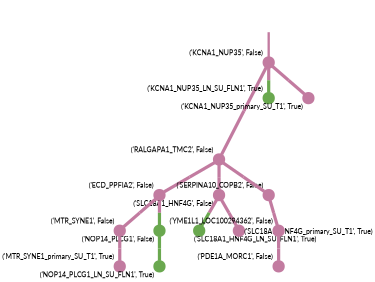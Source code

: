 strict digraph  {
graph[splines=false]; nodesep=0.7; rankdir=TB; ranksep=0.6; forcelabels=true; dpi=600; size=2.5;
0 [color="#c27ba0ff", fillcolor="#c27ba0ff", fixedsize=true, fontname=Lato, fontsize="12pt", height="0.25", label="", penwidth=3, shape=circle, style=filled, xlabel="('KCNA1_NUP35', False)"];
1 [color="#c27ba0ff", fillcolor="#c27ba0ff", fixedsize=true, fontname=Lato, fontsize="12pt", height="0.25", label="", penwidth=3, shape=circle, style=filled, xlabel="('RALGAPA1_TMC2', False)"];
9 [color="#6aa84fff", fillcolor="#6aa84fff", fixedsize=true, fontname=Lato, fontsize="12pt", height="0.25", label="", penwidth=3, shape=circle, style=filled, xlabel="('KCNA1_NUP35_LN_SU_FLN1', True)"];
12 [color="#c27ba0ff", fillcolor="#c27ba0ff", fixedsize=true, fontname=Lato, fontsize="12pt", height="0.25", label="", penwidth=3, shape=circle, style=filled, xlabel="('KCNA1_NUP35_primary_SU_T1', True)"];
5 [color="#c27ba0ff", fillcolor="#c27ba0ff", fixedsize=true, fontname=Lato, fontsize="12pt", height="0.25", label="", penwidth=3, shape=circle, style=filled, xlabel="('ECD_PPFIA2', False)"];
7 [color="#c27ba0ff", fillcolor="#c27ba0ff", fixedsize=true, fontname=Lato, fontsize="12pt", height="0.25", label="", penwidth=3, shape=circle, style=filled, xlabel="('SLC18A1_HNF4G', False)"];
8 [color="#c27ba0ff", fillcolor="#c27ba0ff", fixedsize=true, fontname=Lato, fontsize="12pt", height="0.25", label="", penwidth=3, shape=circle, style=filled, xlabel="('SERPINA10_COPB2', False)"];
3 [color="#c27ba0ff", fillcolor="#c27ba0ff", fixedsize=true, fontname=Lato, fontsize="12pt", height="0.25", label="", penwidth=3, shape=circle, style=filled, xlabel="('MTR_SYNE1', False)"];
13 [color="#c27ba0ff", fillcolor="#c27ba0ff", fixedsize=true, fontname=Lato, fontsize="12pt", height="0.25", label="", penwidth=3, shape=circle, style=filled, xlabel="('MTR_SYNE1_primary_SU_T1', True)"];
4 [color="#6aa84fff", fillcolor="#6aa84fff", fixedsize=true, fontname=Lato, fontsize="12pt", height="0.25", label="", penwidth=3, shape=circle, style=filled, xlabel="('NOP14_PLCG1', False)"];
10 [color="#6aa84fff", fillcolor="#6aa84fff", fixedsize=true, fontname=Lato, fontsize="12pt", height="0.25", label="", penwidth=3, shape=circle, style=filled, xlabel="('NOP14_PLCG1_LN_SU_FLN1', True)"];
6 [color="#c27ba0ff", fillcolor="#c27ba0ff", fixedsize=true, fontname=Lato, fontsize="12pt", height="0.25", label="", penwidth=3, shape=circle, style=filled, xlabel="('YME1L1_LOC100294362', False)"];
2 [color="#c27ba0ff", fillcolor="#c27ba0ff", fixedsize=true, fontname=Lato, fontsize="12pt", height="0.25", label="", penwidth=3, shape=circle, style=filled, xlabel="('PDE1A_MORC1', False)"];
11 [color="#6aa84fff", fillcolor="#6aa84fff", fixedsize=true, fontname=Lato, fontsize="12pt", height="0.25", label="", penwidth=3, shape=circle, style=filled, xlabel="('SLC18A1_HNF4G_LN_SU_FLN1', True)"];
14 [color="#c27ba0ff", fillcolor="#c27ba0ff", fixedsize=true, fontname=Lato, fontsize="12pt", height="0.25", label="", penwidth=3, shape=circle, style=filled, xlabel="('SLC18A1_HNF4G_primary_SU_T1', True)"];
normal [label="", penwidth=3, style=invis, xlabel="('KCNA1_NUP35', False)"];
0 -> 1  [arrowsize=0, color="#c27ba0ff;0.5:#c27ba0ff", minlen="3.0", penwidth="5.5", style=solid];
0 -> 9  [arrowsize=0, color="#c27ba0ff;0.5:#6aa84fff", minlen="1.25", penwidth="5.5", style=solid];
0 -> 12  [arrowsize=0, color="#c27ba0ff;0.5:#c27ba0ff", minlen="1.25", penwidth="5.5", style=solid];
1 -> 5  [arrowsize=0, color="#c27ba0ff;0.5:#c27ba0ff", minlen="1.6428571939468384", penwidth="5.5", style=solid];
1 -> 7  [arrowsize=0, color="#c27ba0ff;0.5:#c27ba0ff", minlen="1.5714285373687744", penwidth="5.5", style=solid];
1 -> 8  [arrowsize=0, color="#c27ba0ff;0.5:#c27ba0ff", minlen="1.5", penwidth="5.5", style=solid];
5 -> 3  [arrowsize=0, color="#c27ba0ff;0.5:#c27ba0ff", minlen="1.8571429252624512", penwidth="5.5", style=solid];
5 -> 4  [arrowsize=0, color="#c27ba0ff;0.5:#6aa84fff", minlen="1.7142857313156128", penwidth="5.5", style=solid];
7 -> 11  [arrowsize=0, color="#c27ba0ff;0.5:#6aa84fff", minlen="1.25", penwidth="5.5", style=solid];
7 -> 14  [arrowsize=0, color="#c27ba0ff;0.5:#c27ba0ff", minlen="1.25", penwidth="5.5", style=solid];
8 -> 6  [arrowsize=0, color="#c27ba0ff;0.5:#c27ba0ff", minlen="1.5714285373687744", penwidth="5.5", style=solid];
3 -> 13  [arrowsize=0, color="#c27ba0ff;0.5:#c27ba0ff", minlen="1.25", penwidth="5.5", style=solid];
4 -> 10  [arrowsize=0, color="#6aa84fff;0.5:#6aa84fff", minlen="1.25", penwidth="5.5", style=solid];
6 -> 2  [arrowsize=0, color="#c27ba0ff;0.5:#c27ba0ff", minlen="1.9285714626312256", penwidth="5.5", style=solid];
normal -> 0  [arrowsize=0, color="#c27ba0ff", label="", penwidth=4, style=solid];
}
